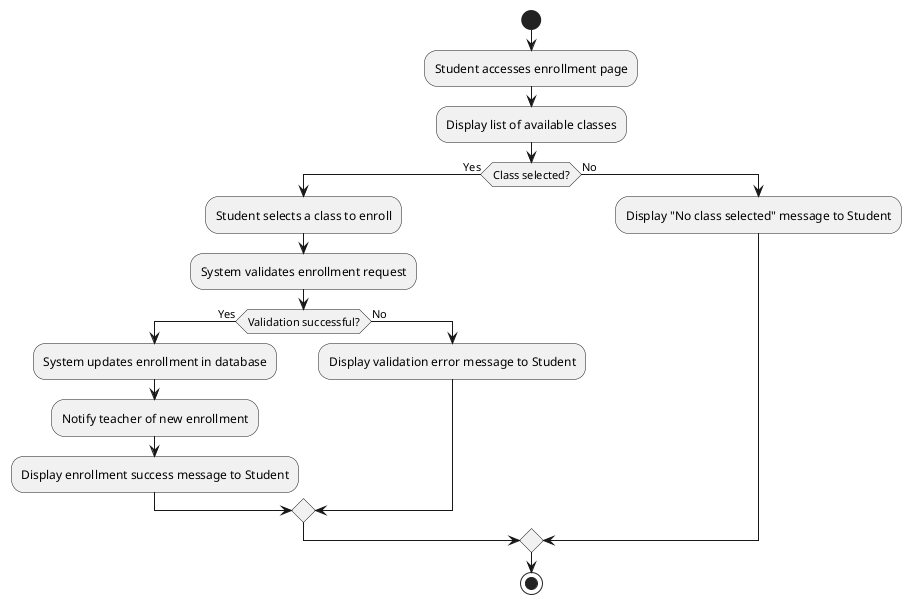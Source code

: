 @startuml enrollment-activity-diagram

start
:Student accesses enrollment page;
:Display list of available classes;

if (Class selected?) then (Yes)
    :Student selects a class to enroll;
    :System validates enrollment request;

    if (Validation successful?) then (Yes)
        :System updates enrollment in database;
        :Notify teacher of new enrollment;
        :Display enrollment success message to Student;
    else (No)
        :Display validation error message to Student;
    endif
else (No)
    :Display "No class selected" message to Student;
endif

stop
@enduml
